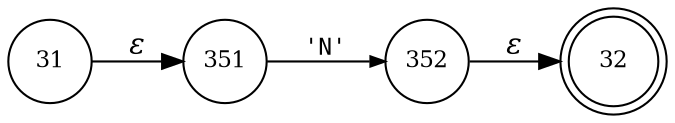 digraph ATN {
rankdir=LR;
s32[fontsize=11, label="32", shape=doublecircle, fixedsize=true, width=.6];
s352[fontsize=11,label="352", shape=circle, fixedsize=true, width=.55, peripheries=1];
s31[fontsize=11,label="31", shape=circle, fixedsize=true, width=.55, peripheries=1];
s351[fontsize=11,label="351", shape=circle, fixedsize=true, width=.55, peripheries=1];
s31 -> s351 [fontname="Times-Italic", label="&epsilon;"];
s351 -> s352 [fontsize=11, fontname="Courier", arrowsize=.7, label = "'N'", arrowhead = normal];
s352 -> s32 [fontname="Times-Italic", label="&epsilon;"];
}